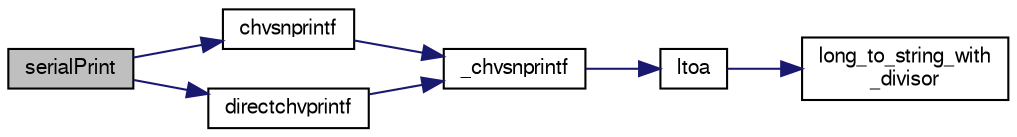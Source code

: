 digraph "serialPrint"
{
  edge [fontname="FreeSans",fontsize="10",labelfontname="FreeSans",labelfontsize="10"];
  node [fontname="FreeSans",fontsize="10",shape=record];
  rankdir="LR";
  Node1 [label="serialPrint",height=0.2,width=0.4,color="black", fillcolor="grey75", style="filled", fontcolor="black"];
  Node1 -> Node2 [color="midnightblue",fontsize="10",style="solid",fontname="FreeSans"];
  Node2 [label="chvsnprintf",height=0.2,width=0.4,color="black", fillcolor="white", style="filled",URL="$group__chprintf.html#ga561a2515db27520c8a995f2f2213aed4"];
  Node2 -> Node3 [color="midnightblue",fontsize="10",style="solid",fontname="FreeSans"];
  Node3 [label="_chvsnprintf",height=0.2,width=0.4,color="black", fillcolor="white", style="filled",URL="$group__chprintf.html#gaa4e64308af46238224f455c00a4fcf26",tooltip="System formatted output function. "];
  Node3 -> Node4 [color="midnightblue",fontsize="10",style="solid",fontname="FreeSans"];
  Node4 [label="ltoa",height=0.2,width=0.4,color="black", fillcolor="white", style="filled",URL="$group__chprintf.html#gac5d948ddbb98eeaf4c395f12d1673e2e"];
  Node4 -> Node5 [color="midnightblue",fontsize="10",style="solid",fontname="FreeSans"];
  Node5 [label="long_to_string_with\l_divisor",height=0.2,width=0.4,color="black", fillcolor="white", style="filled",URL="$group__chprintf.html#ga083a2bdcd3b67b7be94900e8affc57b8"];
  Node1 -> Node6 [color="midnightblue",fontsize="10",style="solid",fontname="FreeSans"];
  Node6 [label="directchvprintf",height=0.2,width=0.4,color="black", fillcolor="white", style="filled",URL="$group__chprintf.html#ga6ab3aab7068a955278da45c63b02bc4d"];
  Node6 -> Node3 [color="midnightblue",fontsize="10",style="solid",fontname="FreeSans"];
}
